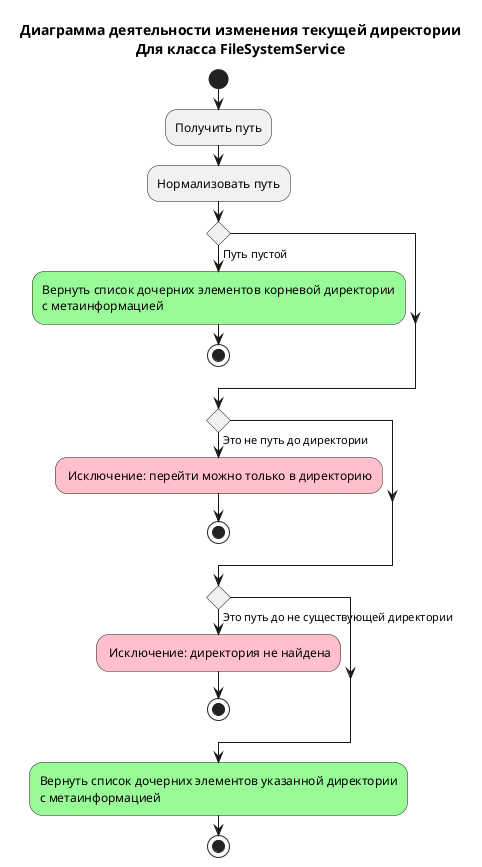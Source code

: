 @startuml Change dir activity diagram
title
Диаграмма деятельности изменения текущей директории
Для класса FileSystemService
end title

start
:Получить путь;
:Нормализовать путь;

if () then (Путь пустой)
    #palegreen:Вернуть список дочерних элементов корневой директории\nс метаинформацией;
    stop
endif

if () then (Это не путь до директории)
    #pink: Исключение: перейти можно только в директорию;
    stop
endif

if () then (Это путь до не существующей директории)
    #pink: Исключение: директория не найдена;
    stop
endif

#palegreen:Вернуть список дочерних элементов указанной директории\nс метаинформацией;

stop

@enduml